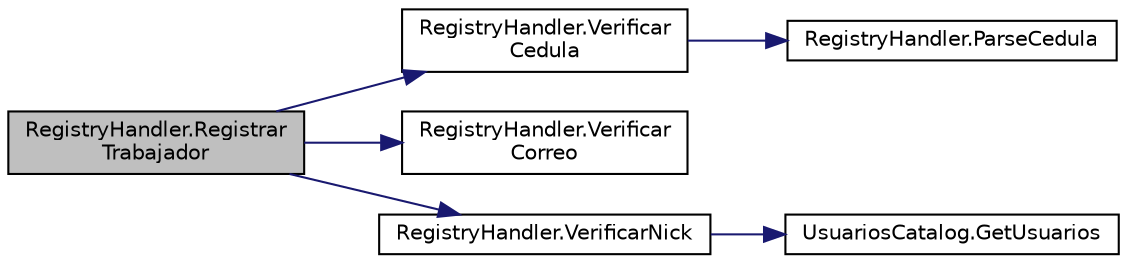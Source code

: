 digraph "RegistryHandler.RegistrarTrabajador"
{
 // INTERACTIVE_SVG=YES
 // LATEX_PDF_SIZE
  edge [fontname="Helvetica",fontsize="10",labelfontname="Helvetica",labelfontsize="10"];
  node [fontname="Helvetica",fontsize="10",shape=record];
  rankdir="LR";
  Node1 [label="RegistryHandler.Registrar\lTrabajador",height=0.2,width=0.4,color="black", fillcolor="grey75", style="filled", fontcolor="black",tooltip="Método para registrar un trabajador."];
  Node1 -> Node2 [color="midnightblue",fontsize="10",style="solid",fontname="Helvetica"];
  Node2 [label="RegistryHandler.Verificar\lCedula",height=0.2,width=0.4,color="black", fillcolor="white", style="filled",URL="$classRegistryHandler.html#a4ba76c1e045bdb0c91f86046ccd7d013",tooltip="Método para verificar la cédula de un Usuario."];
  Node2 -> Node3 [color="midnightblue",fontsize="10",style="solid",fontname="Helvetica"];
  Node3 [label="RegistryHandler.ParseCedula",height=0.2,width=0.4,color="black", fillcolor="white", style="filled",URL="$classRegistryHandler.html#ad0c76402f61b0ded205b48617384c78b",tooltip="Método para convertir un string a un formato apropiado de cédula."];
  Node1 -> Node4 [color="midnightblue",fontsize="10",style="solid",fontname="Helvetica"];
  Node4 [label="RegistryHandler.Verificar\lCorreo",height=0.2,width=0.4,color="black", fillcolor="white", style="filled",URL="$classRegistryHandler.html#af10d84e8aa21d69e609c9c89a36cab65",tooltip="Método para verificar un correo."];
  Node1 -> Node5 [color="midnightblue",fontsize="10",style="solid",fontname="Helvetica"];
  Node5 [label="RegistryHandler.VerificarNick",height=0.2,width=0.4,color="black", fillcolor="white", style="filled",URL="$classRegistryHandler.html#a37e94f8f67ac04e96431d9dfe7c0d64a",tooltip="Método para verificar el nickname de un Usuario."];
  Node5 -> Node6 [color="midnightblue",fontsize="10",style="solid",fontname="Helvetica"];
  Node6 [label="UsuariosCatalog.GetUsuarios",height=0.2,width=0.4,color="black", fillcolor="white", style="filled",URL="$classUsuariosCatalog.html#a8e094f4767408bb913048cda08568886",tooltip="Método para conocer los usuarios."];
}
